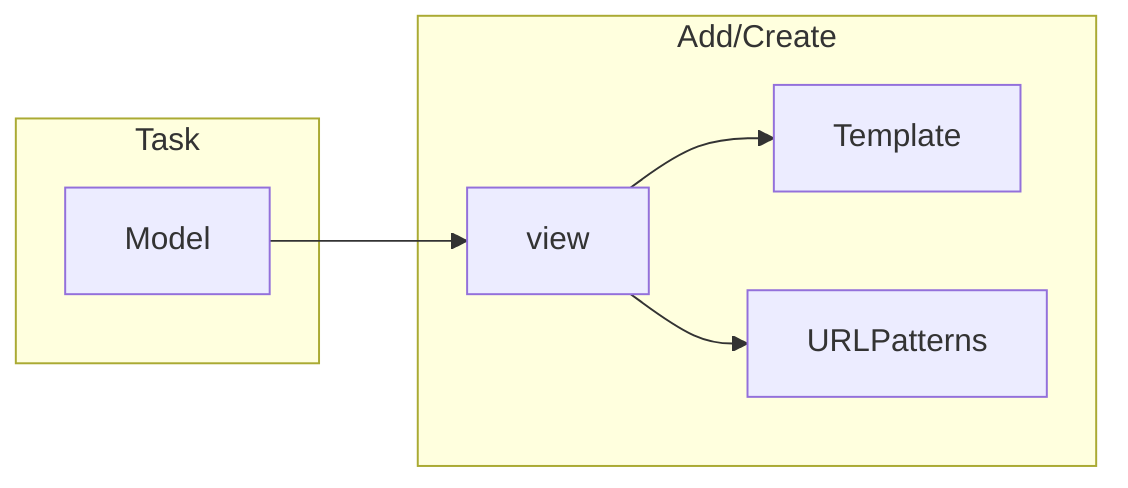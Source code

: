 flowchart LR
     subgraph Task
        Model
    end

    subgraph Add/Create
        view
        Template
        URLPatterns
    end

    Model-->view --> URLPatterns &  Template